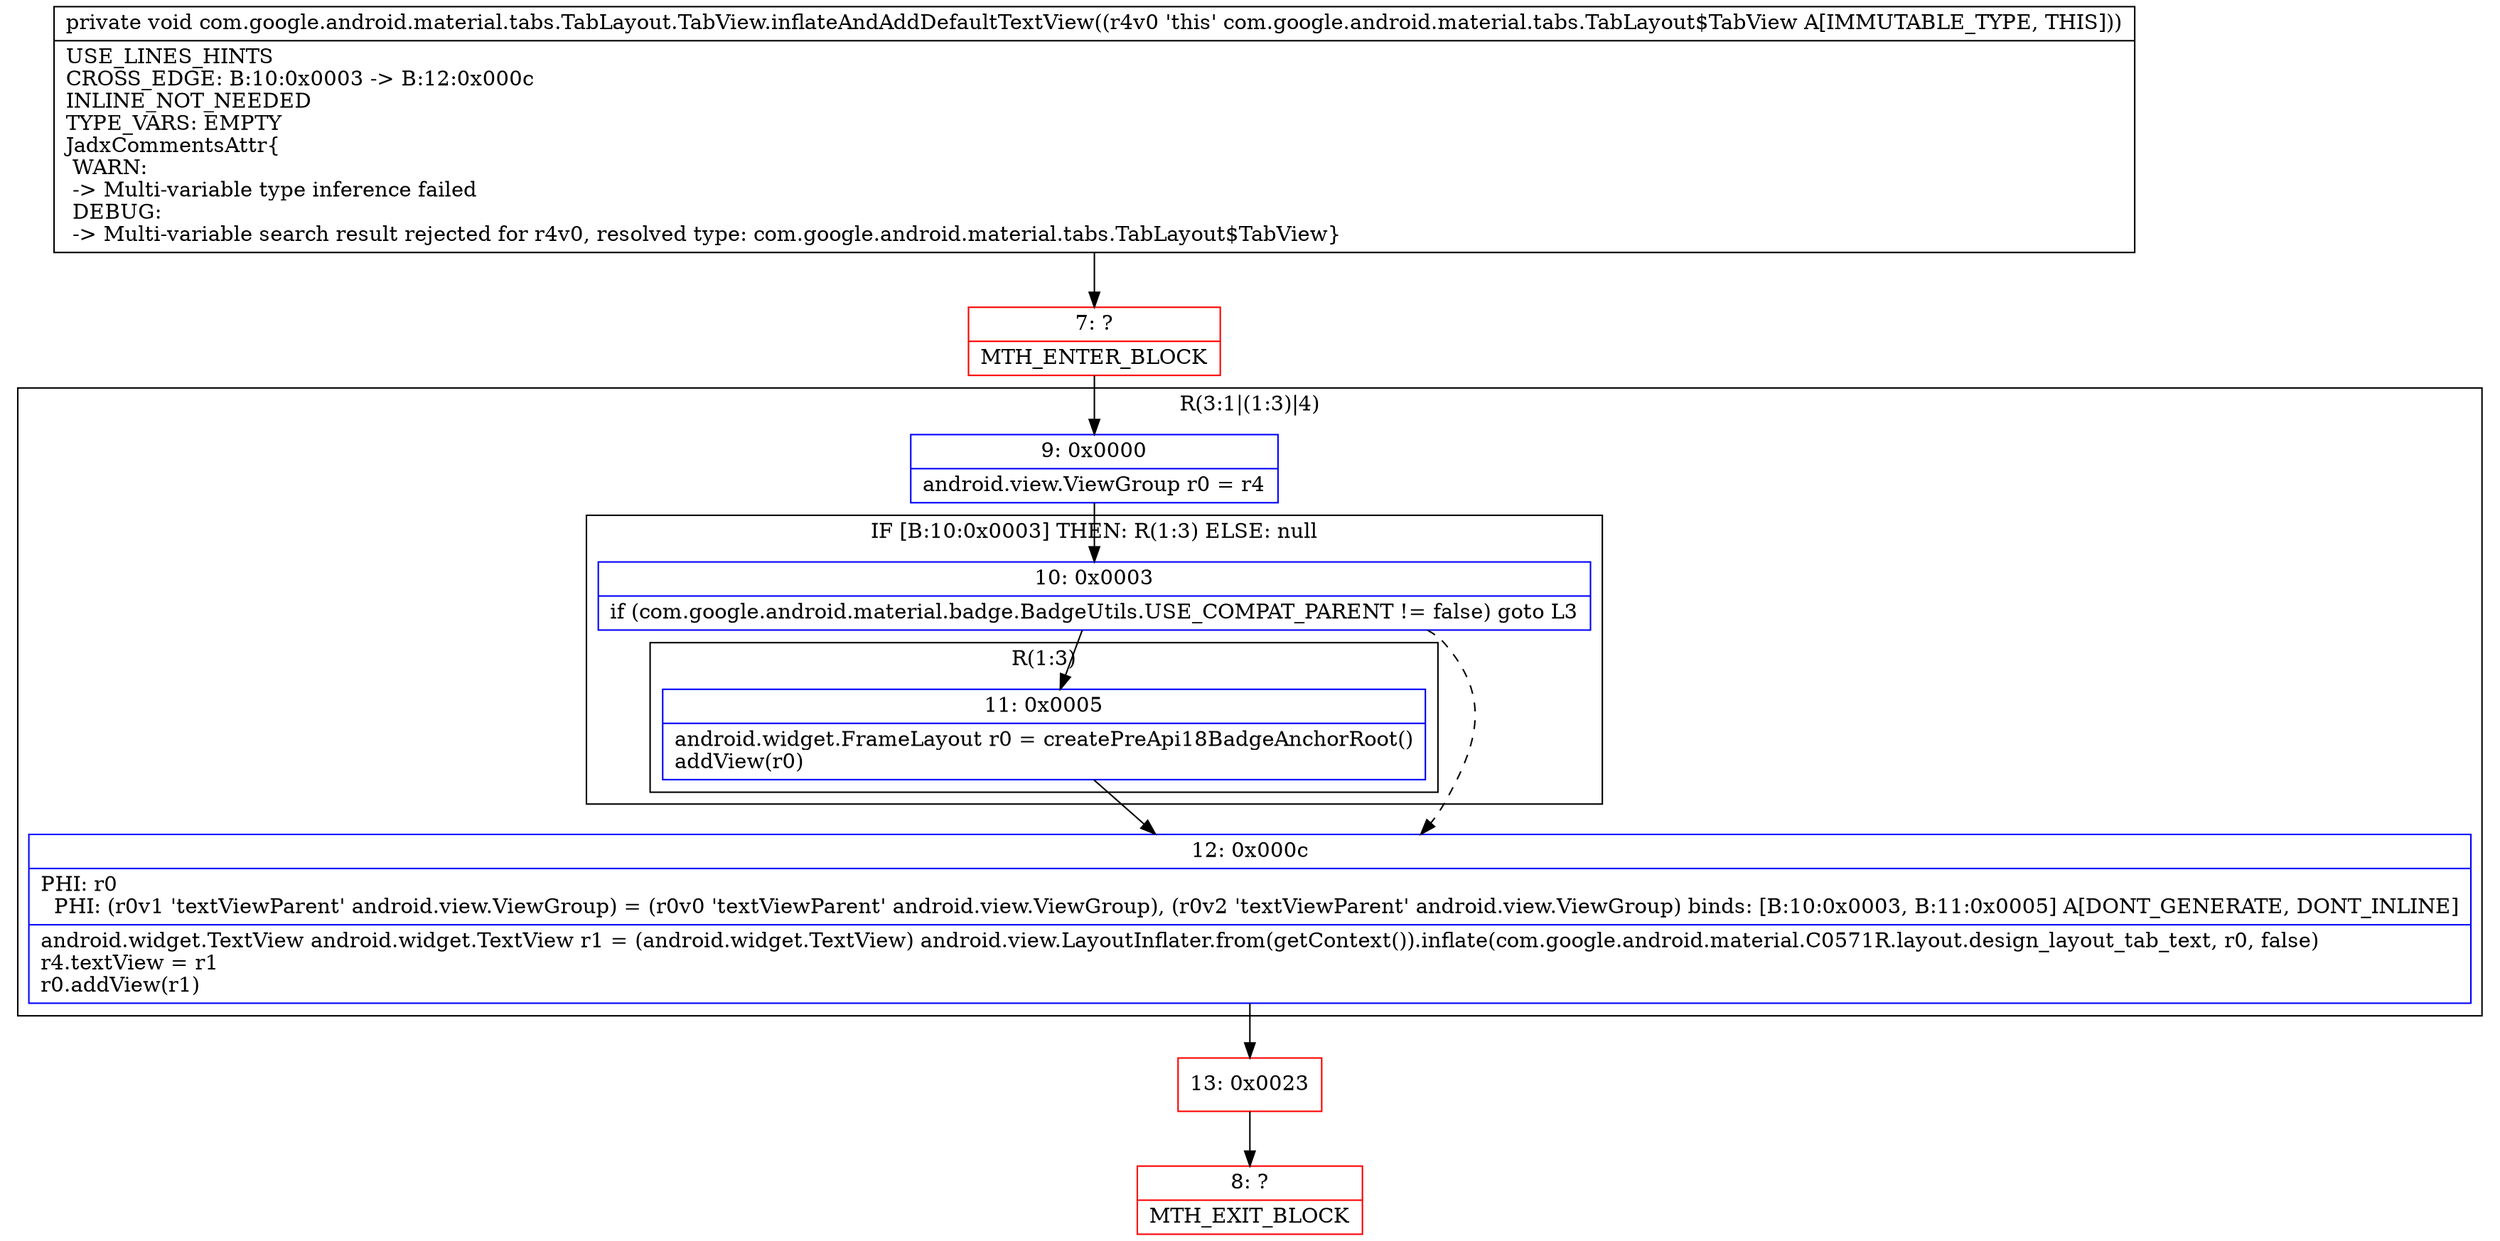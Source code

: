 digraph "CFG forcom.google.android.material.tabs.TabLayout.TabView.inflateAndAddDefaultTextView()V" {
subgraph cluster_Region_77489627 {
label = "R(3:1|(1:3)|4)";
node [shape=record,color=blue];
Node_9 [shape=record,label="{9\:\ 0x0000|android.view.ViewGroup r0 = r4\l}"];
subgraph cluster_IfRegion_169263273 {
label = "IF [B:10:0x0003] THEN: R(1:3) ELSE: null";
node [shape=record,color=blue];
Node_10 [shape=record,label="{10\:\ 0x0003|if (com.google.android.material.badge.BadgeUtils.USE_COMPAT_PARENT != false) goto L3\l}"];
subgraph cluster_Region_192741243 {
label = "R(1:3)";
node [shape=record,color=blue];
Node_11 [shape=record,label="{11\:\ 0x0005|android.widget.FrameLayout r0 = createPreApi18BadgeAnchorRoot()\laddView(r0)\l}"];
}
}
Node_12 [shape=record,label="{12\:\ 0x000c|PHI: r0 \l  PHI: (r0v1 'textViewParent' android.view.ViewGroup) = (r0v0 'textViewParent' android.view.ViewGroup), (r0v2 'textViewParent' android.view.ViewGroup) binds: [B:10:0x0003, B:11:0x0005] A[DONT_GENERATE, DONT_INLINE]\l|android.widget.TextView android.widget.TextView r1 = (android.widget.TextView) android.view.LayoutInflater.from(getContext()).inflate(com.google.android.material.C0571R.layout.design_layout_tab_text, r0, false)\lr4.textView = r1\lr0.addView(r1)\l}"];
}
Node_7 [shape=record,color=red,label="{7\:\ ?|MTH_ENTER_BLOCK\l}"];
Node_13 [shape=record,color=red,label="{13\:\ 0x0023}"];
Node_8 [shape=record,color=red,label="{8\:\ ?|MTH_EXIT_BLOCK\l}"];
MethodNode[shape=record,label="{private void com.google.android.material.tabs.TabLayout.TabView.inflateAndAddDefaultTextView((r4v0 'this' com.google.android.material.tabs.TabLayout$TabView A[IMMUTABLE_TYPE, THIS]))  | USE_LINES_HINTS\lCROSS_EDGE: B:10:0x0003 \-\> B:12:0x000c\lINLINE_NOT_NEEDED\lTYPE_VARS: EMPTY\lJadxCommentsAttr\{\l WARN: \l \-\> Multi\-variable type inference failed\l DEBUG: \l \-\> Multi\-variable search result rejected for r4v0, resolved type: com.google.android.material.tabs.TabLayout$TabView\}\l}"];
MethodNode -> Node_7;Node_9 -> Node_10;
Node_10 -> Node_11;
Node_10 -> Node_12[style=dashed];
Node_11 -> Node_12;
Node_12 -> Node_13;
Node_7 -> Node_9;
Node_13 -> Node_8;
}

